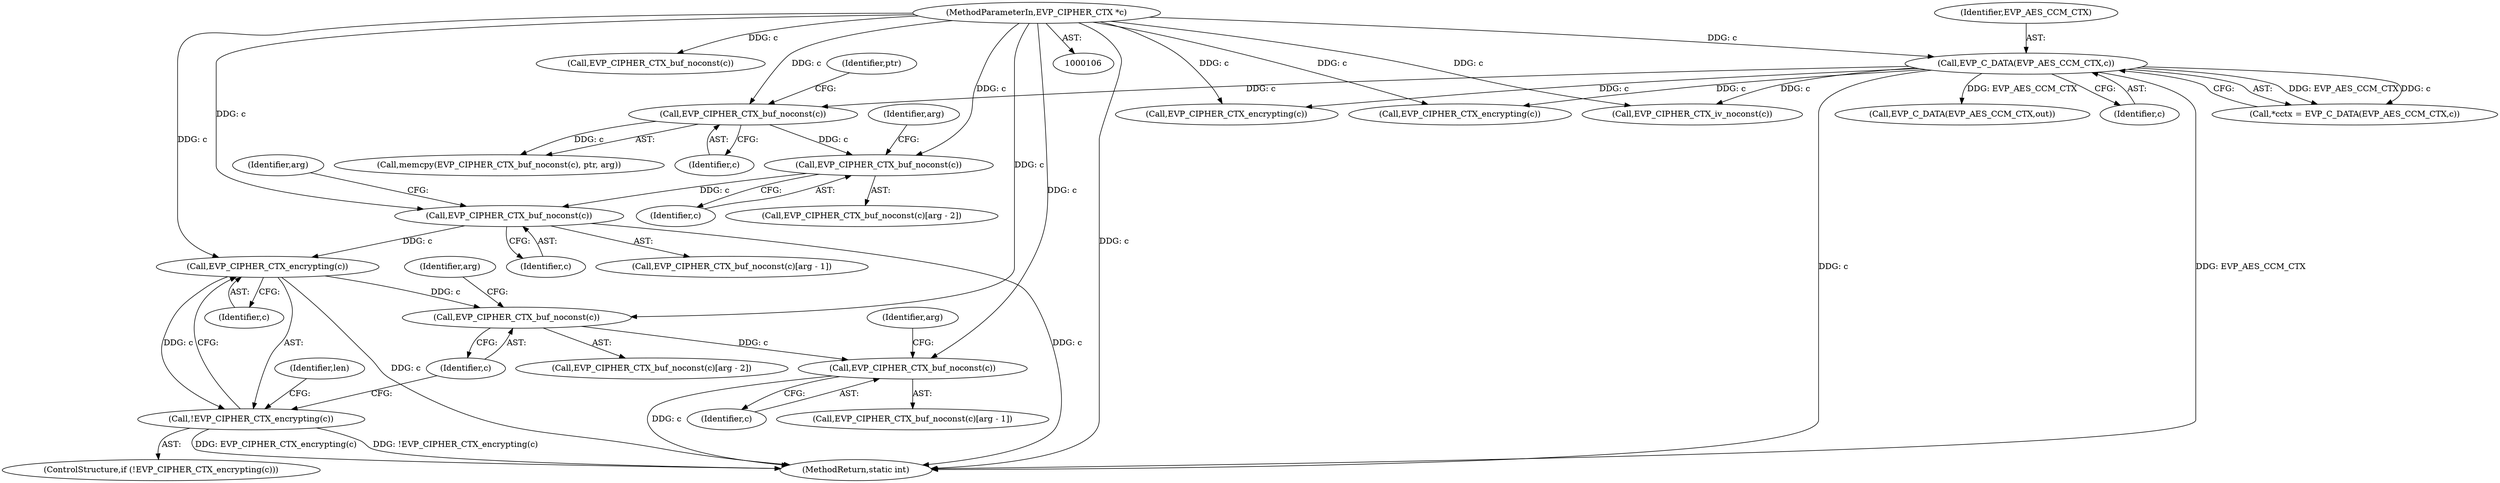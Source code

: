 digraph "0_openssl_00d965474b22b54e4275232bc71ee0c699c5cd21@API" {
"1000207" [label="(Call,EVP_CIPHER_CTX_encrypting(c))"];
"1000191" [label="(Call,EVP_CIPHER_CTX_buf_noconst(c))"];
"1000184" [label="(Call,EVP_CIPHER_CTX_buf_noconst(c))"];
"1000168" [label="(Call,EVP_CIPHER_CTX_buf_noconst(c))"];
"1000115" [label="(Call,EVP_C_DATA(EVP_AES_CCM_CTX,c))"];
"1000107" [label="(MethodParameterIn,EVP_CIPHER_CTX *c)"];
"1000206" [label="(Call,!EVP_CIPHER_CTX_encrypting(c))"];
"1000225" [label="(Call,EVP_CIPHER_CTX_buf_noconst(c))"];
"1000235" [label="(Call,EVP_CIPHER_CTX_buf_noconst(c))"];
"1000226" [label="(Identifier,c)"];
"1000228" [label="(Identifier,arg)"];
"1000117" [label="(Identifier,c)"];
"1000205" [label="(ControlStructure,if (!EVP_CIPHER_CTX_encrypting(c)))"];
"1000183" [label="(Call,EVP_CIPHER_CTX_buf_noconst(c)[arg - 2])"];
"1000417" [label="(MethodReturn,static int)"];
"1000168" [label="(Call,EVP_CIPHER_CTX_buf_noconst(c))"];
"1000115" [label="(Call,EVP_C_DATA(EVP_AES_CCM_CTX,c))"];
"1000235" [label="(Call,EVP_CIPHER_CTX_buf_noconst(c))"];
"1000316" [label="(Call,EVP_CIPHER_CTX_buf_noconst(c))"];
"1000170" [label="(Identifier,ptr)"];
"1000113" [label="(Call,*cctx = EVP_C_DATA(EVP_AES_CCM_CTX,c))"];
"1000206" [label="(Call,!EVP_CIPHER_CTX_encrypting(c))"];
"1000192" [label="(Identifier,c)"];
"1000169" [label="(Identifier,c)"];
"1000331" [label="(Call,EVP_CIPHER_CTX_encrypting(c))"];
"1000185" [label="(Identifier,c)"];
"1000378" [label="(Call,EVP_C_DATA(EVP_AES_CCM_CTX,out))"];
"1000107" [label="(MethodParameterIn,EVP_CIPHER_CTX *c)"];
"1000184" [label="(Call,EVP_CIPHER_CTX_buf_noconst(c))"];
"1000187" [label="(Identifier,arg)"];
"1000207" [label="(Call,EVP_CIPHER_CTX_encrypting(c))"];
"1000238" [label="(Identifier,arg)"];
"1000225" [label="(Call,EVP_CIPHER_CTX_buf_noconst(c))"];
"1000116" [label="(Identifier,EVP_AES_CCM_CTX)"];
"1000212" [label="(Identifier,len)"];
"1000167" [label="(Call,memcpy(EVP_CIPHER_CTX_buf_noconst(c), ptr, arg))"];
"1000236" [label="(Identifier,c)"];
"1000234" [label="(Call,EVP_CIPHER_CTX_buf_noconst(c)[arg - 1])"];
"1000191" [label="(Call,EVP_CIPHER_CTX_buf_noconst(c))"];
"1000224" [label="(Call,EVP_CIPHER_CTX_buf_noconst(c)[arg - 2])"];
"1000255" [label="(Call,EVP_CIPHER_CTX_iv_noconst(c))"];
"1000208" [label="(Identifier,c)"];
"1000302" [label="(Call,EVP_CIPHER_CTX_encrypting(c))"];
"1000194" [label="(Identifier,arg)"];
"1000190" [label="(Call,EVP_CIPHER_CTX_buf_noconst(c)[arg - 1])"];
"1000207" -> "1000206"  [label="AST: "];
"1000207" -> "1000208"  [label="CFG: "];
"1000208" -> "1000207"  [label="AST: "];
"1000206" -> "1000207"  [label="CFG: "];
"1000207" -> "1000417"  [label="DDG: c"];
"1000207" -> "1000206"  [label="DDG: c"];
"1000191" -> "1000207"  [label="DDG: c"];
"1000107" -> "1000207"  [label="DDG: c"];
"1000207" -> "1000225"  [label="DDG: c"];
"1000191" -> "1000190"  [label="AST: "];
"1000191" -> "1000192"  [label="CFG: "];
"1000192" -> "1000191"  [label="AST: "];
"1000194" -> "1000191"  [label="CFG: "];
"1000191" -> "1000417"  [label="DDG: c"];
"1000184" -> "1000191"  [label="DDG: c"];
"1000107" -> "1000191"  [label="DDG: c"];
"1000184" -> "1000183"  [label="AST: "];
"1000184" -> "1000185"  [label="CFG: "];
"1000185" -> "1000184"  [label="AST: "];
"1000187" -> "1000184"  [label="CFG: "];
"1000168" -> "1000184"  [label="DDG: c"];
"1000107" -> "1000184"  [label="DDG: c"];
"1000168" -> "1000167"  [label="AST: "];
"1000168" -> "1000169"  [label="CFG: "];
"1000169" -> "1000168"  [label="AST: "];
"1000170" -> "1000168"  [label="CFG: "];
"1000168" -> "1000167"  [label="DDG: c"];
"1000115" -> "1000168"  [label="DDG: c"];
"1000107" -> "1000168"  [label="DDG: c"];
"1000115" -> "1000113"  [label="AST: "];
"1000115" -> "1000117"  [label="CFG: "];
"1000116" -> "1000115"  [label="AST: "];
"1000117" -> "1000115"  [label="AST: "];
"1000113" -> "1000115"  [label="CFG: "];
"1000115" -> "1000417"  [label="DDG: c"];
"1000115" -> "1000417"  [label="DDG: EVP_AES_CCM_CTX"];
"1000115" -> "1000113"  [label="DDG: EVP_AES_CCM_CTX"];
"1000115" -> "1000113"  [label="DDG: c"];
"1000107" -> "1000115"  [label="DDG: c"];
"1000115" -> "1000255"  [label="DDG: c"];
"1000115" -> "1000302"  [label="DDG: c"];
"1000115" -> "1000331"  [label="DDG: c"];
"1000115" -> "1000378"  [label="DDG: EVP_AES_CCM_CTX"];
"1000107" -> "1000106"  [label="AST: "];
"1000107" -> "1000417"  [label="DDG: c"];
"1000107" -> "1000225"  [label="DDG: c"];
"1000107" -> "1000235"  [label="DDG: c"];
"1000107" -> "1000255"  [label="DDG: c"];
"1000107" -> "1000302"  [label="DDG: c"];
"1000107" -> "1000316"  [label="DDG: c"];
"1000107" -> "1000331"  [label="DDG: c"];
"1000206" -> "1000205"  [label="AST: "];
"1000212" -> "1000206"  [label="CFG: "];
"1000226" -> "1000206"  [label="CFG: "];
"1000206" -> "1000417"  [label="DDG: !EVP_CIPHER_CTX_encrypting(c)"];
"1000206" -> "1000417"  [label="DDG: EVP_CIPHER_CTX_encrypting(c)"];
"1000225" -> "1000224"  [label="AST: "];
"1000225" -> "1000226"  [label="CFG: "];
"1000226" -> "1000225"  [label="AST: "];
"1000228" -> "1000225"  [label="CFG: "];
"1000225" -> "1000235"  [label="DDG: c"];
"1000235" -> "1000234"  [label="AST: "];
"1000235" -> "1000236"  [label="CFG: "];
"1000236" -> "1000235"  [label="AST: "];
"1000238" -> "1000235"  [label="CFG: "];
"1000235" -> "1000417"  [label="DDG: c"];
}
